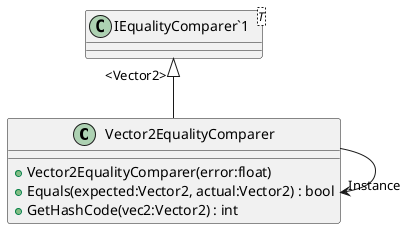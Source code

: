 @startuml
class Vector2EqualityComparer {
    + Vector2EqualityComparer(error:float)
    + Equals(expected:Vector2, actual:Vector2) : bool
    + GetHashCode(vec2:Vector2) : int
}
class "IEqualityComparer`1"<T> {
}
"IEqualityComparer`1" "<Vector2>" <|-- Vector2EqualityComparer
Vector2EqualityComparer --> "Instance" Vector2EqualityComparer
@enduml
